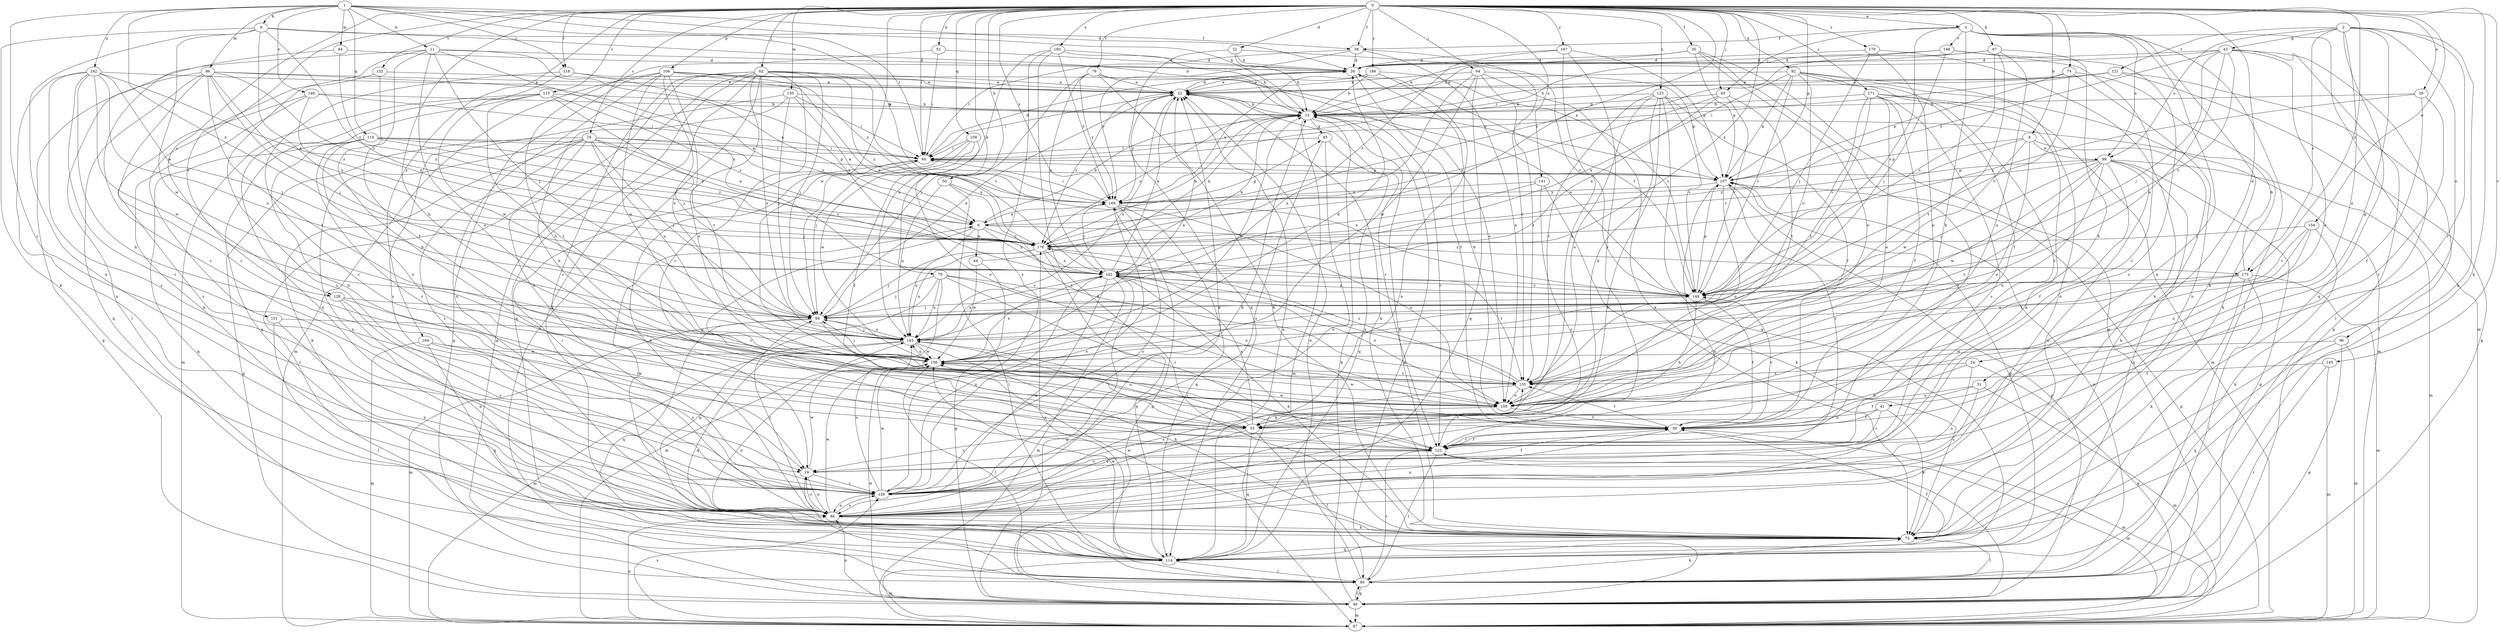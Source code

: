 strict digraph  {
0;
1;
2;
3;
6;
8;
9;
11;
13;
16;
19;
22;
24;
26;
29;
31;
32;
35;
38;
39;
41;
43;
44;
45;
46;
50;
52;
53;
60;
62;
64;
65;
66;
67;
70;
73;
74;
79;
80;
84;
86;
87;
92;
94;
96;
99;
100;
106;
107;
109;
110;
114;
115;
118;
121;
122;
123;
128;
129;
132;
135;
141;
142;
143;
145;
146;
148;
149;
150;
151;
154;
156;
160;
162;
164;
166;
167;
169;
170;
171;
175;
176;
0 -> 3  [label=a];
0 -> 6  [label=a];
0 -> 8  [label=b];
0 -> 16  [label=c];
0 -> 22  [label=d];
0 -> 24  [label=d];
0 -> 29  [label=e];
0 -> 35  [label=f];
0 -> 38  [label=f];
0 -> 50  [label=h];
0 -> 52  [label=h];
0 -> 53  [label=h];
0 -> 60  [label=i];
0 -> 62  [label=j];
0 -> 64  [label=j];
0 -> 65  [label=j];
0 -> 67  [label=k];
0 -> 70  [label=k];
0 -> 73  [label=k];
0 -> 74  [label=l];
0 -> 79  [label=l];
0 -> 92  [label=n];
0 -> 106  [label=p];
0 -> 107  [label=p];
0 -> 109  [label=q];
0 -> 115  [label=r];
0 -> 118  [label=r];
0 -> 123  [label=s];
0 -> 128  [label=s];
0 -> 132  [label=t];
0 -> 141  [label=u];
0 -> 145  [label=v];
0 -> 150  [label=w];
0 -> 151  [label=w];
0 -> 154  [label=w];
0 -> 156  [label=w];
0 -> 160  [label=x];
0 -> 162  [label=x];
0 -> 164  [label=y];
0 -> 166  [label=y];
0 -> 167  [label=y];
0 -> 169  [label=y];
0 -> 170  [label=z];
0 -> 171  [label=z];
0 -> 175  [label=z];
1 -> 9  [label=b];
1 -> 11  [label=b];
1 -> 13  [label=b];
1 -> 19  [label=c];
1 -> 26  [label=d];
1 -> 60  [label=i];
1 -> 84  [label=m];
1 -> 86  [label=m];
1 -> 110  [label=q];
1 -> 118  [label=r];
1 -> 142  [label=u];
1 -> 146  [label=v];
1 -> 162  [label=x];
1 -> 169  [label=y];
2 -> 31  [label=e];
2 -> 41  [label=g];
2 -> 43  [label=g];
2 -> 73  [label=k];
2 -> 96  [label=o];
2 -> 99  [label=o];
2 -> 114  [label=q];
2 -> 121  [label=r];
2 -> 122  [label=r];
2 -> 175  [label=z];
3 -> 38  [label=f];
3 -> 53  [label=h];
3 -> 65  [label=j];
3 -> 73  [label=k];
3 -> 80  [label=l];
3 -> 87  [label=m];
3 -> 94  [label=n];
3 -> 99  [label=o];
3 -> 148  [label=v];
3 -> 149  [label=v];
6 -> 13  [label=b];
6 -> 44  [label=g];
6 -> 45  [label=g];
6 -> 122  [label=r];
6 -> 143  [label=u];
6 -> 162  [label=x];
6 -> 175  [label=z];
6 -> 176  [label=z];
8 -> 73  [label=k];
8 -> 99  [label=o];
8 -> 100  [label=o];
8 -> 107  [label=p];
8 -> 156  [label=w];
8 -> 176  [label=z];
9 -> 13  [label=b];
9 -> 38  [label=f];
9 -> 73  [label=k];
9 -> 94  [label=n];
9 -> 156  [label=w];
9 -> 162  [label=x];
9 -> 176  [label=z];
11 -> 6  [label=a];
11 -> 26  [label=d];
11 -> 39  [label=f];
11 -> 66  [label=j];
11 -> 80  [label=l];
11 -> 100  [label=o];
11 -> 128  [label=s];
11 -> 162  [label=x];
13 -> 45  [label=g];
13 -> 46  [label=g];
13 -> 87  [label=m];
13 -> 122  [label=r];
13 -> 176  [label=z];
16 -> 6  [label=a];
16 -> 46  [label=g];
16 -> 60  [label=i];
16 -> 66  [label=j];
16 -> 73  [label=k];
16 -> 80  [label=l];
16 -> 94  [label=n];
16 -> 129  [label=s];
16 -> 143  [label=u];
16 -> 149  [label=v];
16 -> 169  [label=y];
19 -> 39  [label=f];
19 -> 94  [label=n];
19 -> 129  [label=s];
19 -> 156  [label=w];
22 -> 13  [label=b];
22 -> 26  [label=d];
22 -> 114  [label=q];
22 -> 149  [label=v];
24 -> 46  [label=g];
24 -> 53  [label=h];
24 -> 129  [label=s];
24 -> 135  [label=t];
26 -> 32  [label=e];
26 -> 39  [label=f];
26 -> 149  [label=v];
29 -> 13  [label=b];
29 -> 39  [label=f];
29 -> 122  [label=r];
29 -> 176  [label=z];
31 -> 39  [label=f];
31 -> 87  [label=m];
31 -> 100  [label=o];
31 -> 129  [label=s];
32 -> 13  [label=b];
32 -> 26  [label=d];
32 -> 60  [label=i];
32 -> 73  [label=k];
32 -> 122  [label=r];
32 -> 143  [label=u];
32 -> 169  [label=y];
32 -> 176  [label=z];
35 -> 13  [label=b];
35 -> 26  [label=d];
35 -> 46  [label=g];
35 -> 100  [label=o];
35 -> 107  [label=p];
35 -> 122  [label=r];
38 -> 26  [label=d];
38 -> 60  [label=i];
38 -> 100  [label=o];
38 -> 135  [label=t];
38 -> 169  [label=y];
39 -> 26  [label=d];
39 -> 87  [label=m];
39 -> 94  [label=n];
39 -> 122  [label=r];
39 -> 135  [label=t];
39 -> 149  [label=v];
39 -> 156  [label=w];
41 -> 39  [label=f];
41 -> 53  [label=h];
41 -> 73  [label=k];
41 -> 122  [label=r];
43 -> 26  [label=d];
43 -> 46  [label=g];
43 -> 60  [label=i];
43 -> 66  [label=j];
43 -> 80  [label=l];
43 -> 100  [label=o];
43 -> 143  [label=u];
43 -> 149  [label=v];
43 -> 169  [label=y];
44 -> 13  [label=b];
44 -> 46  [label=g];
44 -> 156  [label=w];
45 -> 60  [label=i];
45 -> 94  [label=n];
45 -> 114  [label=q];
45 -> 129  [label=s];
46 -> 13  [label=b];
46 -> 80  [label=l];
46 -> 87  [label=m];
46 -> 94  [label=n];
46 -> 107  [label=p];
46 -> 122  [label=r];
46 -> 156  [label=w];
50 -> 80  [label=l];
50 -> 135  [label=t];
50 -> 143  [label=u];
50 -> 169  [label=y];
52 -> 26  [label=d];
52 -> 53  [label=h];
52 -> 60  [label=i];
53 -> 19  [label=c];
53 -> 80  [label=l];
53 -> 114  [label=q];
53 -> 129  [label=s];
53 -> 143  [label=u];
53 -> 162  [label=x];
60 -> 26  [label=d];
60 -> 66  [label=j];
60 -> 94  [label=n];
60 -> 107  [label=p];
62 -> 19  [label=c];
62 -> 32  [label=e];
62 -> 46  [label=g];
62 -> 66  [label=j];
62 -> 73  [label=k];
62 -> 80  [label=l];
62 -> 100  [label=o];
62 -> 114  [label=q];
62 -> 122  [label=r];
62 -> 129  [label=s];
62 -> 143  [label=u];
62 -> 149  [label=v];
62 -> 176  [label=z];
64 -> 32  [label=e];
64 -> 73  [label=k];
64 -> 107  [label=p];
64 -> 114  [label=q];
64 -> 135  [label=t];
64 -> 143  [label=u];
64 -> 156  [label=w];
65 -> 13  [label=b];
65 -> 135  [label=t];
65 -> 149  [label=v];
65 -> 162  [label=x];
65 -> 176  [label=z];
66 -> 32  [label=e];
66 -> 87  [label=m];
66 -> 100  [label=o];
66 -> 114  [label=q];
66 -> 143  [label=u];
67 -> 13  [label=b];
67 -> 26  [label=d];
67 -> 53  [label=h];
67 -> 100  [label=o];
67 -> 135  [label=t];
67 -> 149  [label=v];
70 -> 66  [label=j];
70 -> 87  [label=m];
70 -> 100  [label=o];
70 -> 114  [label=q];
70 -> 122  [label=r];
70 -> 143  [label=u];
70 -> 149  [label=v];
73 -> 13  [label=b];
73 -> 80  [label=l];
73 -> 114  [label=q];
73 -> 156  [label=w];
74 -> 32  [label=e];
74 -> 73  [label=k];
74 -> 94  [label=n];
74 -> 107  [label=p];
74 -> 149  [label=v];
79 -> 32  [label=e];
79 -> 66  [label=j];
79 -> 73  [label=k];
79 -> 100  [label=o];
79 -> 162  [label=x];
79 -> 169  [label=y];
80 -> 19  [label=c];
80 -> 32  [label=e];
80 -> 46  [label=g];
80 -> 73  [label=k];
80 -> 107  [label=p];
80 -> 122  [label=r];
80 -> 176  [label=z];
84 -> 19  [label=c];
84 -> 26  [label=d];
84 -> 176  [label=z];
86 -> 6  [label=a];
86 -> 32  [label=e];
86 -> 46  [label=g];
86 -> 66  [label=j];
86 -> 114  [label=q];
86 -> 122  [label=r];
86 -> 135  [label=t];
86 -> 162  [label=x];
86 -> 176  [label=z];
87 -> 94  [label=n];
87 -> 107  [label=p];
87 -> 129  [label=s];
92 -> 32  [label=e];
92 -> 39  [label=f];
92 -> 87  [label=m];
92 -> 94  [label=n];
92 -> 107  [label=p];
92 -> 122  [label=r];
92 -> 143  [label=u];
92 -> 149  [label=v];
92 -> 162  [label=x];
94 -> 6  [label=a];
94 -> 19  [label=c];
94 -> 32  [label=e];
94 -> 60  [label=i];
94 -> 66  [label=j];
94 -> 73  [label=k];
94 -> 129  [label=s];
94 -> 156  [label=w];
96 -> 46  [label=g];
96 -> 87  [label=m];
96 -> 114  [label=q];
96 -> 156  [label=w];
99 -> 39  [label=f];
99 -> 46  [label=g];
99 -> 66  [label=j];
99 -> 87  [label=m];
99 -> 94  [label=n];
99 -> 100  [label=o];
99 -> 107  [label=p];
99 -> 114  [label=q];
99 -> 135  [label=t];
99 -> 156  [label=w];
99 -> 176  [label=z];
100 -> 39  [label=f];
100 -> 53  [label=h];
100 -> 156  [label=w];
106 -> 32  [label=e];
106 -> 46  [label=g];
106 -> 87  [label=m];
106 -> 94  [label=n];
106 -> 107  [label=p];
106 -> 135  [label=t];
106 -> 143  [label=u];
106 -> 156  [label=w];
106 -> 162  [label=x];
106 -> 169  [label=y];
107 -> 60  [label=i];
107 -> 94  [label=n];
107 -> 100  [label=o];
107 -> 122  [label=r];
107 -> 169  [label=y];
109 -> 39  [label=f];
109 -> 60  [label=i];
109 -> 66  [label=j];
109 -> 100  [label=o];
109 -> 156  [label=w];
110 -> 6  [label=a];
110 -> 53  [label=h];
110 -> 60  [label=i];
110 -> 100  [label=o];
110 -> 107  [label=p];
110 -> 114  [label=q];
110 -> 122  [label=r];
110 -> 176  [label=z];
114 -> 32  [label=e];
114 -> 39  [label=f];
114 -> 80  [label=l];
114 -> 87  [label=m];
114 -> 107  [label=p];
114 -> 143  [label=u];
114 -> 156  [label=w];
115 -> 13  [label=b];
115 -> 66  [label=j];
115 -> 87  [label=m];
115 -> 94  [label=n];
115 -> 114  [label=q];
115 -> 135  [label=t];
115 -> 176  [label=z];
118 -> 19  [label=c];
118 -> 32  [label=e];
118 -> 156  [label=w];
118 -> 162  [label=x];
121 -> 13  [label=b];
121 -> 32  [label=e];
121 -> 46  [label=g];
121 -> 60  [label=i];
121 -> 80  [label=l];
122 -> 19  [label=c];
122 -> 39  [label=f];
122 -> 80  [label=l];
122 -> 87  [label=m];
122 -> 135  [label=t];
123 -> 13  [label=b];
123 -> 39  [label=f];
123 -> 53  [label=h];
123 -> 94  [label=n];
123 -> 100  [label=o];
123 -> 114  [label=q];
123 -> 135  [label=t];
123 -> 149  [label=v];
128 -> 66  [label=j];
128 -> 94  [label=n];
128 -> 122  [label=r];
128 -> 129  [label=s];
129 -> 13  [label=b];
129 -> 94  [label=n];
129 -> 143  [label=u];
129 -> 156  [label=w];
129 -> 162  [label=x];
129 -> 169  [label=y];
132 -> 32  [label=e];
132 -> 53  [label=h];
132 -> 129  [label=s];
135 -> 100  [label=o];
135 -> 129  [label=s];
135 -> 162  [label=x];
135 -> 176  [label=z];
141 -> 19  [label=c];
141 -> 73  [label=k];
141 -> 162  [label=x];
141 -> 169  [label=y];
142 -> 19  [label=c];
142 -> 32  [label=e];
142 -> 53  [label=h];
142 -> 66  [label=j];
142 -> 94  [label=n];
142 -> 129  [label=s];
142 -> 143  [label=u];
142 -> 156  [label=w];
142 -> 176  [label=z];
143 -> 66  [label=j];
143 -> 73  [label=k];
143 -> 87  [label=m];
143 -> 114  [label=q];
143 -> 122  [label=r];
143 -> 156  [label=w];
143 -> 162  [label=x];
145 -> 80  [label=l];
145 -> 87  [label=m];
145 -> 135  [label=t];
146 -> 13  [label=b];
146 -> 60  [label=i];
146 -> 94  [label=n];
146 -> 129  [label=s];
146 -> 176  [label=z];
148 -> 19  [label=c];
148 -> 26  [label=d];
148 -> 66  [label=j];
148 -> 129  [label=s];
148 -> 169  [label=y];
149 -> 32  [label=e];
149 -> 39  [label=f];
149 -> 53  [label=h];
149 -> 66  [label=j];
149 -> 107  [label=p];
149 -> 162  [label=x];
150 -> 6  [label=a];
150 -> 13  [label=b];
150 -> 53  [label=h];
150 -> 60  [label=i];
150 -> 66  [label=j];
150 -> 129  [label=s];
151 -> 80  [label=l];
151 -> 94  [label=n];
151 -> 143  [label=u];
154 -> 73  [label=k];
154 -> 100  [label=o];
154 -> 135  [label=t];
154 -> 149  [label=v];
154 -> 176  [label=z];
156 -> 13  [label=b];
156 -> 26  [label=d];
156 -> 32  [label=e];
156 -> 66  [label=j];
156 -> 80  [label=l];
156 -> 135  [label=t];
156 -> 143  [label=u];
156 -> 162  [label=x];
160 -> 13  [label=b];
160 -> 26  [label=d];
160 -> 73  [label=k];
160 -> 129  [label=s];
160 -> 143  [label=u];
160 -> 169  [label=y];
162 -> 13  [label=b];
162 -> 32  [label=e];
162 -> 46  [label=g];
162 -> 73  [label=k];
162 -> 87  [label=m];
162 -> 94  [label=n];
162 -> 100  [label=o];
162 -> 149  [label=v];
162 -> 169  [label=y];
164 -> 87  [label=m];
164 -> 114  [label=q];
164 -> 129  [label=s];
164 -> 156  [label=w];
166 -> 13  [label=b];
166 -> 32  [label=e];
166 -> 94  [label=n];
166 -> 149  [label=v];
166 -> 169  [label=y];
167 -> 26  [label=d];
167 -> 53  [label=h];
167 -> 107  [label=p];
167 -> 122  [label=r];
167 -> 176  [label=z];
169 -> 6  [label=a];
169 -> 46  [label=g];
169 -> 60  [label=i];
169 -> 100  [label=o];
169 -> 114  [label=q];
169 -> 129  [label=s];
170 -> 26  [label=d];
170 -> 66  [label=j];
170 -> 73  [label=k];
170 -> 100  [label=o];
171 -> 13  [label=b];
171 -> 39  [label=f];
171 -> 87  [label=m];
171 -> 94  [label=n];
171 -> 100  [label=o];
171 -> 129  [label=s];
171 -> 135  [label=t];
171 -> 149  [label=v];
175 -> 13  [label=b];
175 -> 73  [label=k];
175 -> 80  [label=l];
175 -> 87  [label=m];
175 -> 143  [label=u];
175 -> 149  [label=v];
176 -> 13  [label=b];
176 -> 66  [label=j];
176 -> 114  [label=q];
176 -> 135  [label=t];
176 -> 143  [label=u];
176 -> 162  [label=x];
}
